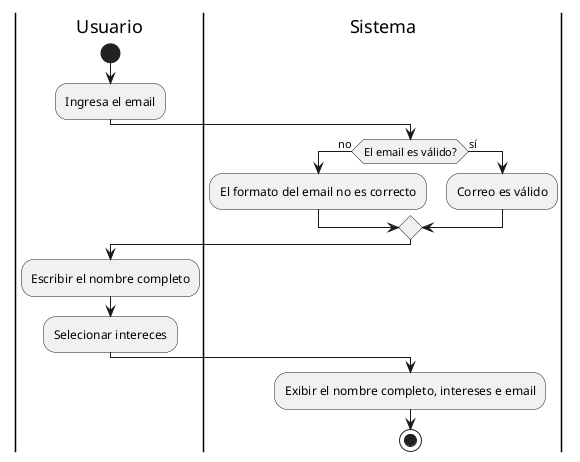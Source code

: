 @startuml actividad-subscripcion-newsletter
|Usuario|
start
:Ingresa el email;

|Sistema|
if(El email es válido?)then(no)
    :El formato del email no es correcto;
else(sí)
    :Correo es válido;
endif

|Usuario|
:Escribir el nombre completo;
:Selecionar intereces;

|Sistema|
:Exibir el nombre completo, intereses e email;
stop
@enduml
